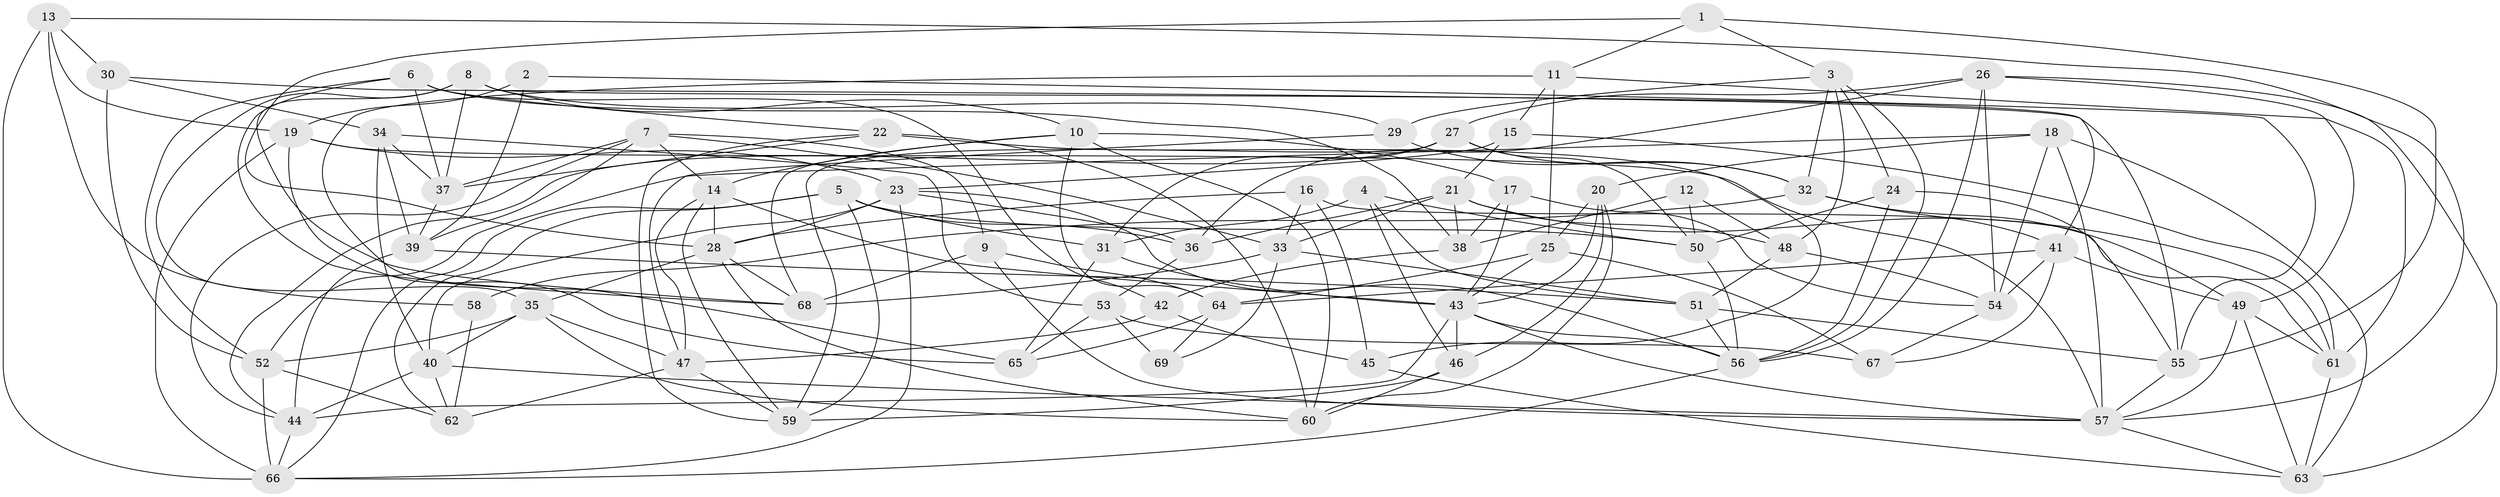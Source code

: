 // original degree distribution, {4: 1.0}
// Generated by graph-tools (version 1.1) at 2025/02/03/09/25 03:02:56]
// undirected, 69 vertices, 187 edges
graph export_dot {
graph [start="1"]
  node [color=gray90,style=filled];
  1;
  2;
  3;
  4;
  5;
  6;
  7;
  8;
  9;
  10;
  11;
  12;
  13;
  14;
  15;
  16;
  17;
  18;
  19;
  20;
  21;
  22;
  23;
  24;
  25;
  26;
  27;
  28;
  29;
  30;
  31;
  32;
  33;
  34;
  35;
  36;
  37;
  38;
  39;
  40;
  41;
  42;
  43;
  44;
  45;
  46;
  47;
  48;
  49;
  50;
  51;
  52;
  53;
  54;
  55;
  56;
  57;
  58;
  59;
  60;
  61;
  62;
  63;
  64;
  65;
  66;
  67;
  68;
  69;
  1 -- 3 [weight=1.0];
  1 -- 11 [weight=1.0];
  1 -- 28 [weight=1.0];
  1 -- 55 [weight=1.0];
  2 -- 19 [weight=2.0];
  2 -- 39 [weight=1.0];
  2 -- 55 [weight=1.0];
  3 -- 24 [weight=1.0];
  3 -- 29 [weight=1.0];
  3 -- 32 [weight=1.0];
  3 -- 48 [weight=1.0];
  3 -- 56 [weight=1.0];
  4 -- 31 [weight=1.0];
  4 -- 46 [weight=1.0];
  4 -- 50 [weight=1.0];
  4 -- 51 [weight=1.0];
  5 -- 31 [weight=1.0];
  5 -- 36 [weight=1.0];
  5 -- 50 [weight=1.0];
  5 -- 59 [weight=1.0];
  5 -- 62 [weight=1.0];
  5 -- 66 [weight=1.0];
  6 -- 22 [weight=1.0];
  6 -- 37 [weight=1.0];
  6 -- 38 [weight=1.0];
  6 -- 42 [weight=1.0];
  6 -- 52 [weight=1.0];
  6 -- 68 [weight=1.0];
  7 -- 9 [weight=1.0];
  7 -- 14 [weight=1.0];
  7 -- 33 [weight=1.0];
  7 -- 37 [weight=1.0];
  7 -- 39 [weight=1.0];
  7 -- 44 [weight=1.0];
  8 -- 10 [weight=1.0];
  8 -- 29 [weight=1.0];
  8 -- 35 [weight=1.0];
  8 -- 37 [weight=1.0];
  8 -- 41 [weight=1.0];
  8 -- 68 [weight=1.0];
  9 -- 57 [weight=1.0];
  9 -- 64 [weight=1.0];
  9 -- 68 [weight=1.0];
  10 -- 14 [weight=1.0];
  10 -- 17 [weight=1.0];
  10 -- 60 [weight=1.0];
  10 -- 64 [weight=1.0];
  10 -- 68 [weight=1.0];
  11 -- 15 [weight=1.0];
  11 -- 25 [weight=2.0];
  11 -- 61 [weight=1.0];
  11 -- 65 [weight=1.0];
  12 -- 38 [weight=1.0];
  12 -- 48 [weight=2.0];
  12 -- 50 [weight=1.0];
  13 -- 19 [weight=1.0];
  13 -- 30 [weight=1.0];
  13 -- 57 [weight=1.0];
  13 -- 58 [weight=1.0];
  13 -- 66 [weight=2.0];
  14 -- 28 [weight=1.0];
  14 -- 43 [weight=1.0];
  14 -- 47 [weight=1.0];
  14 -- 59 [weight=1.0];
  15 -- 21 [weight=1.0];
  15 -- 23 [weight=1.0];
  15 -- 61 [weight=1.0];
  16 -- 28 [weight=1.0];
  16 -- 33 [weight=1.0];
  16 -- 45 [weight=1.0];
  16 -- 61 [weight=1.0];
  17 -- 38 [weight=1.0];
  17 -- 43 [weight=1.0];
  17 -- 54 [weight=1.0];
  18 -- 20 [weight=2.0];
  18 -- 52 [weight=1.0];
  18 -- 54 [weight=1.0];
  18 -- 57 [weight=1.0];
  18 -- 63 [weight=1.0];
  19 -- 23 [weight=1.0];
  19 -- 57 [weight=2.0];
  19 -- 65 [weight=1.0];
  19 -- 66 [weight=1.0];
  20 -- 25 [weight=1.0];
  20 -- 43 [weight=1.0];
  20 -- 46 [weight=1.0];
  20 -- 60 [weight=1.0];
  21 -- 33 [weight=1.0];
  21 -- 36 [weight=1.0];
  21 -- 38 [weight=1.0];
  21 -- 48 [weight=1.0];
  21 -- 61 [weight=1.0];
  22 -- 37 [weight=1.0];
  22 -- 45 [weight=2.0];
  22 -- 59 [weight=1.0];
  22 -- 60 [weight=1.0];
  23 -- 28 [weight=2.0];
  23 -- 36 [weight=1.0];
  23 -- 40 [weight=1.0];
  23 -- 56 [weight=1.0];
  23 -- 66 [weight=1.0];
  24 -- 50 [weight=1.0];
  24 -- 55 [weight=1.0];
  24 -- 56 [weight=1.0];
  25 -- 43 [weight=1.0];
  25 -- 64 [weight=1.0];
  25 -- 67 [weight=1.0];
  26 -- 27 [weight=1.0];
  26 -- 36 [weight=1.0];
  26 -- 49 [weight=1.0];
  26 -- 54 [weight=1.0];
  26 -- 56 [weight=1.0];
  26 -- 63 [weight=1.0];
  27 -- 31 [weight=1.0];
  27 -- 32 [weight=1.0];
  27 -- 44 [weight=1.0];
  27 -- 50 [weight=1.0];
  27 -- 59 [weight=1.0];
  28 -- 35 [weight=1.0];
  28 -- 60 [weight=1.0];
  28 -- 68 [weight=1.0];
  29 -- 32 [weight=1.0];
  29 -- 47 [weight=1.0];
  30 -- 34 [weight=1.0];
  30 -- 52 [weight=1.0];
  30 -- 55 [weight=1.0];
  31 -- 43 [weight=1.0];
  31 -- 65 [weight=2.0];
  32 -- 41 [weight=1.0];
  32 -- 49 [weight=1.0];
  32 -- 58 [weight=1.0];
  33 -- 51 [weight=1.0];
  33 -- 68 [weight=1.0];
  33 -- 69 [weight=1.0];
  34 -- 37 [weight=1.0];
  34 -- 39 [weight=1.0];
  34 -- 40 [weight=1.0];
  34 -- 53 [weight=2.0];
  35 -- 40 [weight=1.0];
  35 -- 47 [weight=1.0];
  35 -- 52 [weight=1.0];
  35 -- 60 [weight=1.0];
  36 -- 53 [weight=2.0];
  37 -- 39 [weight=1.0];
  38 -- 42 [weight=2.0];
  39 -- 44 [weight=1.0];
  39 -- 51 [weight=1.0];
  40 -- 44 [weight=1.0];
  40 -- 57 [weight=1.0];
  40 -- 62 [weight=1.0];
  41 -- 49 [weight=1.0];
  41 -- 54 [weight=1.0];
  41 -- 64 [weight=1.0];
  41 -- 67 [weight=1.0];
  42 -- 45 [weight=2.0];
  42 -- 47 [weight=1.0];
  43 -- 44 [weight=1.0];
  43 -- 46 [weight=2.0];
  43 -- 56 [weight=1.0];
  43 -- 57 [weight=1.0];
  44 -- 66 [weight=1.0];
  45 -- 63 [weight=1.0];
  46 -- 59 [weight=1.0];
  46 -- 60 [weight=1.0];
  47 -- 59 [weight=1.0];
  47 -- 62 [weight=1.0];
  48 -- 51 [weight=1.0];
  48 -- 54 [weight=1.0];
  49 -- 57 [weight=1.0];
  49 -- 61 [weight=1.0];
  49 -- 63 [weight=1.0];
  50 -- 56 [weight=1.0];
  51 -- 55 [weight=1.0];
  51 -- 56 [weight=1.0];
  52 -- 62 [weight=1.0];
  52 -- 66 [weight=1.0];
  53 -- 65 [weight=1.0];
  53 -- 67 [weight=3.0];
  53 -- 69 [weight=2.0];
  54 -- 67 [weight=1.0];
  55 -- 57 [weight=1.0];
  56 -- 66 [weight=1.0];
  57 -- 63 [weight=1.0];
  58 -- 62 [weight=2.0];
  61 -- 63 [weight=1.0];
  64 -- 65 [weight=1.0];
  64 -- 69 [weight=1.0];
}
